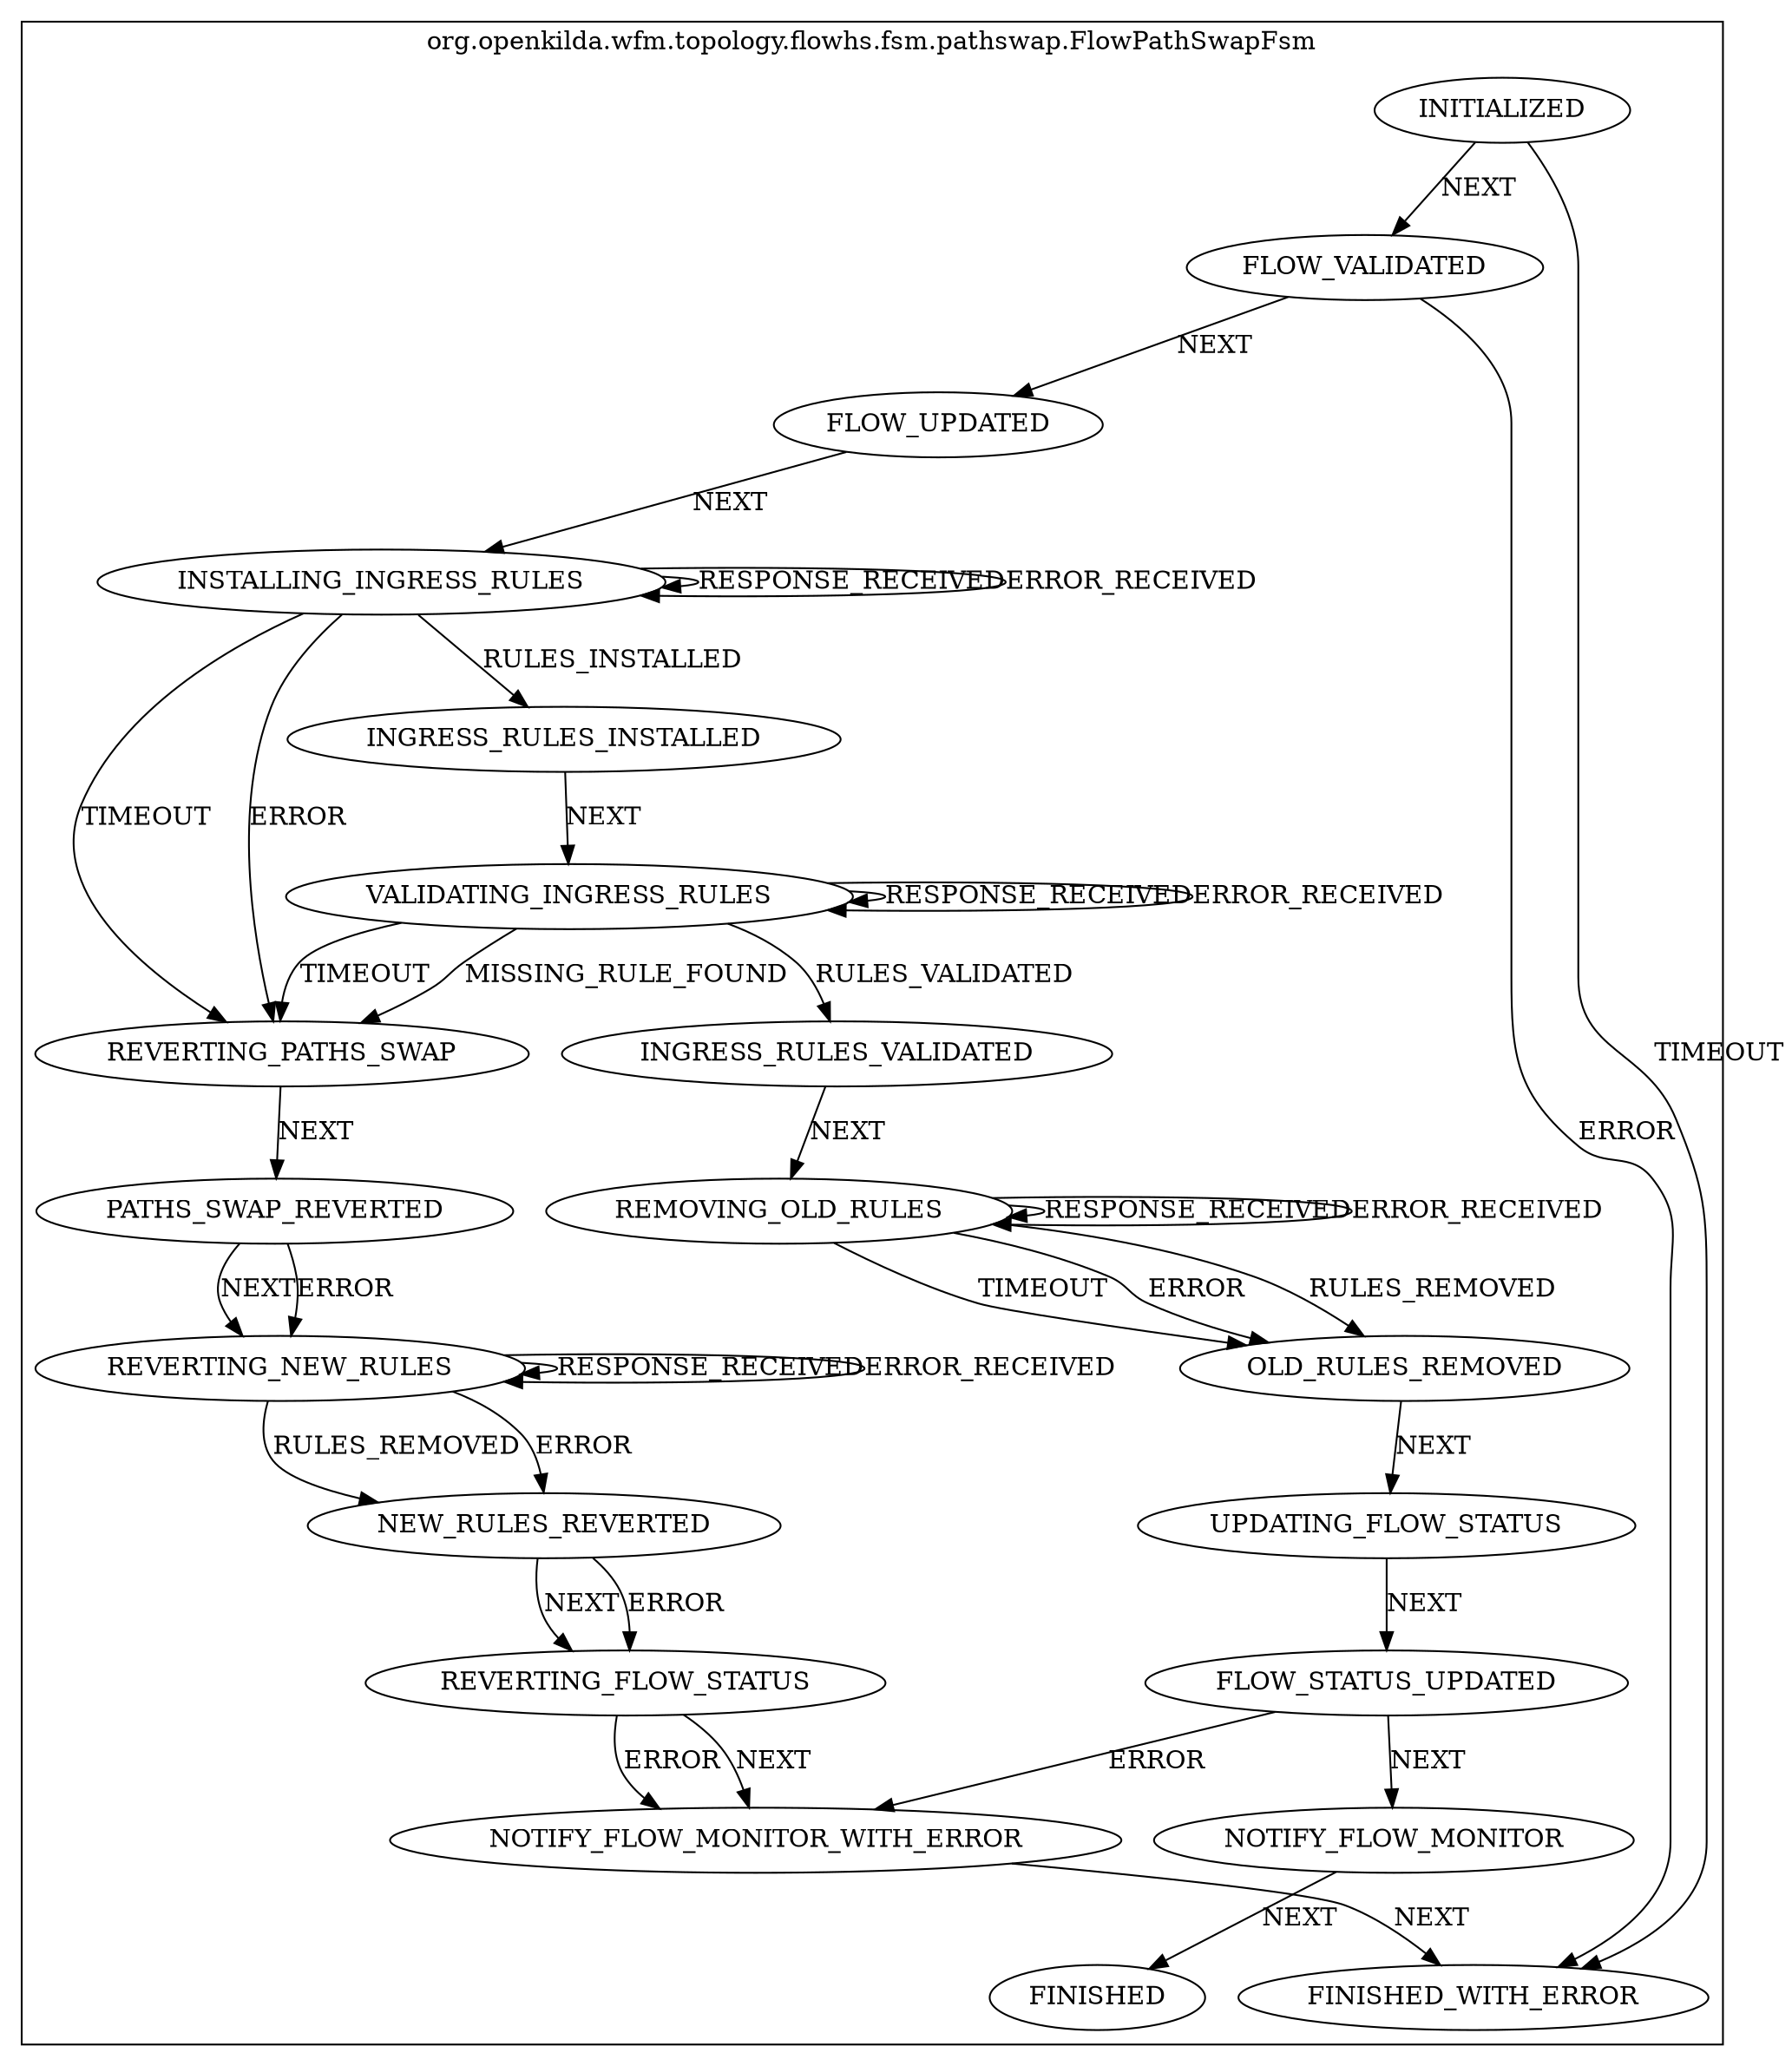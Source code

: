 digraph {
compound=true;
subgraph cluster_StateMachine {
label="org.openkilda.wfm.topology.flowhs.fsm.pathswap.FlowPathSwapFsm";
FINISHED_WITH_ERROR [label="FINISHED_WITH_ERROR"];
VALIDATING_INGRESS_RULES [label="VALIDATING_INGRESS_RULES"];
OLD_RULES_REMOVED [label="OLD_RULES_REMOVED"];
INITIALIZED [label="INITIALIZED"];
REVERTING_FLOW_STATUS [label="REVERTING_FLOW_STATUS"];
INGRESS_RULES_INSTALLED [label="INGRESS_RULES_INSTALLED"];
REVERTING_PATHS_SWAP [label="REVERTING_PATHS_SWAP"];
NEW_RULES_REVERTED [label="NEW_RULES_REVERTED"];
REMOVING_OLD_RULES [label="REMOVING_OLD_RULES"];
FINISHED [label="FINISHED"];
NOTIFY_FLOW_MONITOR [label="NOTIFY_FLOW_MONITOR"];
NOTIFY_FLOW_MONITOR_WITH_ERROR [label="NOTIFY_FLOW_MONITOR_WITH_ERROR"];
FLOW_UPDATED [label="FLOW_UPDATED"];
PATHS_SWAP_REVERTED [label="PATHS_SWAP_REVERTED"];
UPDATING_FLOW_STATUS [label="UPDATING_FLOW_STATUS"];
FLOW_STATUS_UPDATED [label="FLOW_STATUS_UPDATED"];
REVERTING_NEW_RULES [label="REVERTING_NEW_RULES"];
INSTALLING_INGRESS_RULES [label="INSTALLING_INGRESS_RULES"];
INGRESS_RULES_VALIDATED [label="INGRESS_RULES_VALIDATED"];
FLOW_VALIDATED [label="FLOW_VALIDATED"];

VALIDATING_INGRESS_RULES -> VALIDATING_INGRESS_RULES [ label="RESPONSE_RECEIVED"];
VALIDATING_INGRESS_RULES -> VALIDATING_INGRESS_RULES [ label="ERROR_RECEIVED"];
VALIDATING_INGRESS_RULES -> INGRESS_RULES_VALIDATED [ label="RULES_VALIDATED"];
VALIDATING_INGRESS_RULES -> REVERTING_PATHS_SWAP [ label="TIMEOUT"];
VALIDATING_INGRESS_RULES -> REVERTING_PATHS_SWAP [ label="MISSING_RULE_FOUND"];
OLD_RULES_REMOVED -> UPDATING_FLOW_STATUS [ label="NEXT"];
INITIALIZED -> FLOW_VALIDATED [ label="NEXT"];
INITIALIZED -> FINISHED_WITH_ERROR [ label="TIMEOUT"];
REVERTING_FLOW_STATUS -> NOTIFY_FLOW_MONITOR_WITH_ERROR [ label="ERROR"];
REVERTING_FLOW_STATUS -> NOTIFY_FLOW_MONITOR_WITH_ERROR [ label="NEXT"];
INGRESS_RULES_INSTALLED -> VALIDATING_INGRESS_RULES [ label="NEXT"];
REVERTING_PATHS_SWAP -> PATHS_SWAP_REVERTED [ label="NEXT"];
NEW_RULES_REVERTED -> REVERTING_FLOW_STATUS [ label="NEXT"];
NEW_RULES_REVERTED -> REVERTING_FLOW_STATUS [ label="ERROR"];
REMOVING_OLD_RULES -> REMOVING_OLD_RULES [ label="RESPONSE_RECEIVED"];
REMOVING_OLD_RULES -> REMOVING_OLD_RULES [ label="ERROR_RECEIVED"];
REMOVING_OLD_RULES -> OLD_RULES_REMOVED [ label="RULES_REMOVED"];
REMOVING_OLD_RULES -> OLD_RULES_REMOVED [ label="TIMEOUT"];
REMOVING_OLD_RULES -> OLD_RULES_REMOVED [ label="ERROR"];
FLOW_UPDATED -> INSTALLING_INGRESS_RULES [ label="NEXT"];
PATHS_SWAP_REVERTED -> REVERTING_NEW_RULES [ label="NEXT"];
PATHS_SWAP_REVERTED -> REVERTING_NEW_RULES [ label="ERROR"];
UPDATING_FLOW_STATUS -> FLOW_STATUS_UPDATED [ label="NEXT"];
FLOW_STATUS_UPDATED -> NOTIFY_FLOW_MONITOR [ label="NEXT"];
NOTIFY_FLOW_MONITOR -> FINISHED [ label="NEXT"];
FLOW_STATUS_UPDATED -> NOTIFY_FLOW_MONITOR_WITH_ERROR [ label="ERROR"];
REVERTING_NEW_RULES -> REVERTING_NEW_RULES [ label="RESPONSE_RECEIVED"];
REVERTING_NEW_RULES -> REVERTING_NEW_RULES [ label="ERROR_RECEIVED"];
REVERTING_NEW_RULES -> NEW_RULES_REVERTED [ label="RULES_REMOVED"];
REVERTING_NEW_RULES -> NEW_RULES_REVERTED [ label="ERROR"];
INSTALLING_INGRESS_RULES -> INSTALLING_INGRESS_RULES [ label="RESPONSE_RECEIVED"];
INSTALLING_INGRESS_RULES -> INSTALLING_INGRESS_RULES [ label="ERROR_RECEIVED"];
INSTALLING_INGRESS_RULES -> REVERTING_PATHS_SWAP [ label="TIMEOUT"];
INSTALLING_INGRESS_RULES -> REVERTING_PATHS_SWAP [ label="ERROR"];
INSTALLING_INGRESS_RULES -> INGRESS_RULES_INSTALLED [ label="RULES_INSTALLED"];
INGRESS_RULES_VALIDATED -> REMOVING_OLD_RULES [ label="NEXT"];
FLOW_VALIDATED -> FINISHED_WITH_ERROR [ label="ERROR"];
FLOW_VALIDATED -> FLOW_UPDATED [ label="NEXT"];
NOTIFY_FLOW_MONITOR_WITH_ERROR -> FINISHED_WITH_ERROR [ label="NEXT"];
}}
